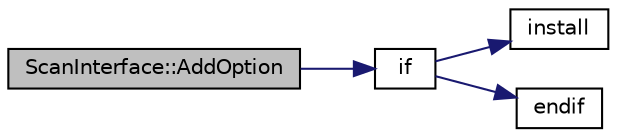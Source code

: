 digraph "ScanInterface::AddOption"
{
  edge [fontname="Helvetica",fontsize="10",labelfontname="Helvetica",labelfontsize="10"];
  node [fontname="Helvetica",fontsize="10",shape=record];
  rankdir="LR";
  Node1 [label="ScanInterface::AddOption",height=0.2,width=0.4,color="black", fillcolor="grey75", style="filled", fontcolor="black"];
  Node1 -> Node2 [color="midnightblue",fontsize="10",style="solid",fontname="Helvetica"];
  Node2 [label="if",height=0.2,width=0.4,color="black", fillcolor="white", style="filled",URL="$dc/d13/_acquisition_2_setup_2source_2_c_make_lists_8txt.html#ac278f6c11e929db7e8b8b98504af04a4"];
  Node2 -> Node3 [color="midnightblue",fontsize="10",style="solid",fontname="Helvetica"];
  Node3 [label="install",height=0.2,width=0.4,color="black", fillcolor="white", style="filled",URL="$d7/db3/_analysis_2_resources_2tests_2_c_make_lists_8txt.html#a5f1c6f3e6310280508125bd68fb2520d"];
  Node2 -> Node4 [color="midnightblue",fontsize="10",style="solid",fontname="Helvetica"];
  Node4 [label="endif",height=0.2,width=0.4,color="black", fillcolor="white", style="filled",URL="$dc/de0/_acquisition_2_m_c_a_2source_2_c_make_lists_8txt.html#aeb1e8c468f68e07ffda16b89438d9b73"];
}
